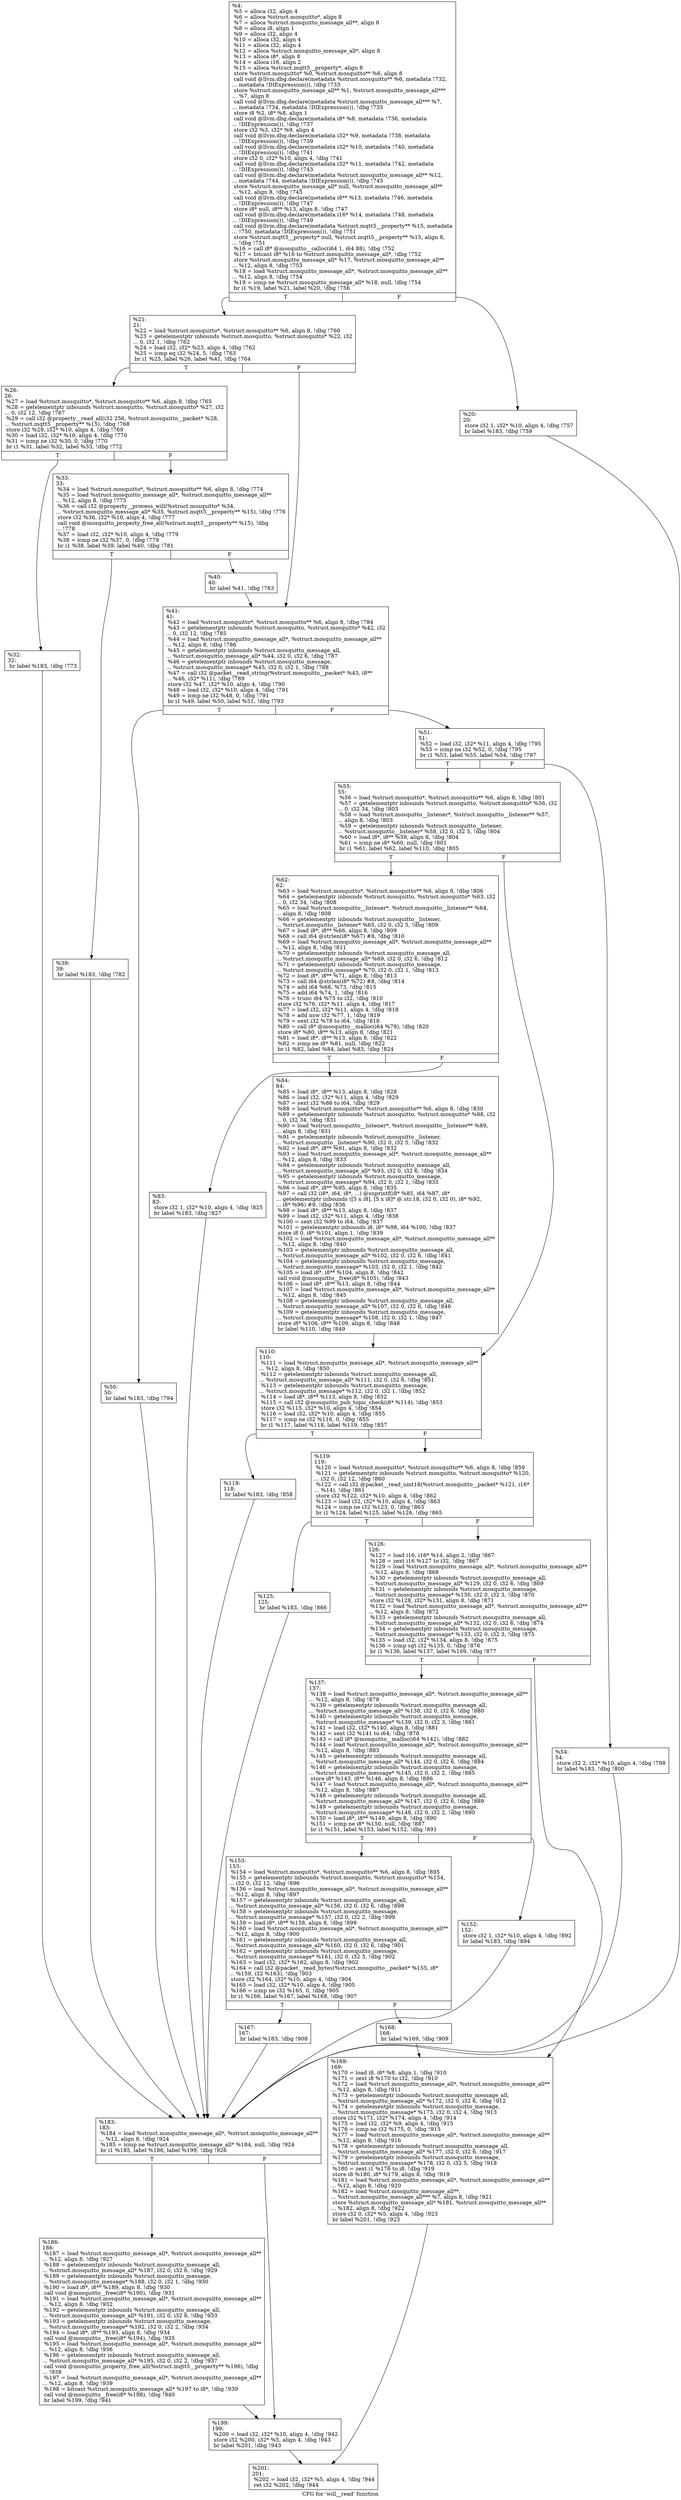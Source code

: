 digraph "CFG for 'will__read' function" {
	label="CFG for 'will__read' function";

	Node0x55c9d61fff30 [shape=record,label="{%4:\l  %5 = alloca i32, align 4\l  %6 = alloca %struct.mosquitto*, align 8\l  %7 = alloca %struct.mosquitto_message_all**, align 8\l  %8 = alloca i8, align 1\l  %9 = alloca i32, align 4\l  %10 = alloca i32, align 4\l  %11 = alloca i32, align 4\l  %12 = alloca %struct.mosquitto_message_all*, align 8\l  %13 = alloca i8*, align 8\l  %14 = alloca i16, align 2\l  %15 = alloca %struct.mqtt5__property*, align 8\l  store %struct.mosquitto* %0, %struct.mosquitto** %6, align 8\l  call void @llvm.dbg.declare(metadata %struct.mosquitto** %6, metadata !732,\l... metadata !DIExpression()), !dbg !733\l  store %struct.mosquitto_message_all** %1, %struct.mosquitto_message_all***\l... %7, align 8\l  call void @llvm.dbg.declare(metadata %struct.mosquitto_message_all*** %7,\l... metadata !734, metadata !DIExpression()), !dbg !735\l  store i8 %2, i8* %8, align 1\l  call void @llvm.dbg.declare(metadata i8* %8, metadata !736, metadata\l... !DIExpression()), !dbg !737\l  store i32 %3, i32* %9, align 4\l  call void @llvm.dbg.declare(metadata i32* %9, metadata !738, metadata\l... !DIExpression()), !dbg !739\l  call void @llvm.dbg.declare(metadata i32* %10, metadata !740, metadata\l... !DIExpression()), !dbg !741\l  store i32 0, i32* %10, align 4, !dbg !741\l  call void @llvm.dbg.declare(metadata i32* %11, metadata !742, metadata\l... !DIExpression()), !dbg !743\l  call void @llvm.dbg.declare(metadata %struct.mosquitto_message_all** %12,\l... metadata !744, metadata !DIExpression()), !dbg !745\l  store %struct.mosquitto_message_all* null, %struct.mosquitto_message_all**\l... %12, align 8, !dbg !745\l  call void @llvm.dbg.declare(metadata i8** %13, metadata !746, metadata\l... !DIExpression()), !dbg !747\l  store i8* null, i8** %13, align 8, !dbg !747\l  call void @llvm.dbg.declare(metadata i16* %14, metadata !748, metadata\l... !DIExpression()), !dbg !749\l  call void @llvm.dbg.declare(metadata %struct.mqtt5__property** %15, metadata\l... !750, metadata !DIExpression()), !dbg !751\l  store %struct.mqtt5__property* null, %struct.mqtt5__property** %15, align 8,\l... !dbg !751\l  %16 = call i8* @mosquitto__calloc(i64 1, i64 88), !dbg !752\l  %17 = bitcast i8* %16 to %struct.mosquitto_message_all*, !dbg !752\l  store %struct.mosquitto_message_all* %17, %struct.mosquitto_message_all**\l... %12, align 8, !dbg !753\l  %18 = load %struct.mosquitto_message_all*, %struct.mosquitto_message_all**\l... %12, align 8, !dbg !754\l  %19 = icmp ne %struct.mosquitto_message_all* %18, null, !dbg !754\l  br i1 %19, label %21, label %20, !dbg !756\l|{<s0>T|<s1>F}}"];
	Node0x55c9d61fff30:s0 -> Node0x55c9d6206190;
	Node0x55c9d61fff30:s1 -> Node0x55c9d6206220;
	Node0x55c9d6206220 [shape=record,label="{%20:\l20:                                               \l  store i32 1, i32* %10, align 4, !dbg !757\l  br label %183, !dbg !759\l}"];
	Node0x55c9d6206220 -> Node0x55c9d6206610;
	Node0x55c9d6206190 [shape=record,label="{%21:\l21:                                               \l  %22 = load %struct.mosquitto*, %struct.mosquitto** %6, align 8, !dbg !760\l  %23 = getelementptr inbounds %struct.mosquitto, %struct.mosquitto* %22, i32\l... 0, i32 1, !dbg !762\l  %24 = load i32, i32* %23, align 4, !dbg !762\l  %25 = icmp eq i32 %24, 5, !dbg !763\l  br i1 %25, label %26, label %41, !dbg !764\l|{<s0>T|<s1>F}}"];
	Node0x55c9d6206190:s0 -> Node0x55c9d62073d0;
	Node0x55c9d6206190:s1 -> Node0x55c9d6207460;
	Node0x55c9d62073d0 [shape=record,label="{%26:\l26:                                               \l  %27 = load %struct.mosquitto*, %struct.mosquitto** %6, align 8, !dbg !765\l  %28 = getelementptr inbounds %struct.mosquitto, %struct.mosquitto* %27, i32\l... 0, i32 12, !dbg !767\l  %29 = call i32 @property__read_all(i32 256, %struct.mosquitto__packet* %28,\l... %struct.mqtt5__property** %15), !dbg !768\l  store i32 %29, i32* %10, align 4, !dbg !769\l  %30 = load i32, i32* %10, align 4, !dbg !770\l  %31 = icmp ne i32 %30, 0, !dbg !770\l  br i1 %31, label %32, label %33, !dbg !772\l|{<s0>T|<s1>F}}"];
	Node0x55c9d62073d0:s0 -> Node0x55c9d62086b0;
	Node0x55c9d62073d0:s1 -> Node0x55c9d6208740;
	Node0x55c9d62086b0 [shape=record,label="{%32:\l32:                                               \l  br label %183, !dbg !773\l}"];
	Node0x55c9d62086b0 -> Node0x55c9d6206610;
	Node0x55c9d6208740 [shape=record,label="{%33:\l33:                                               \l  %34 = load %struct.mosquitto*, %struct.mosquitto** %6, align 8, !dbg !774\l  %35 = load %struct.mosquitto_message_all*, %struct.mosquitto_message_all**\l... %12, align 8, !dbg !775\l  %36 = call i32 @property__process_will(%struct.mosquitto* %34,\l... %struct.mosquitto_message_all* %35, %struct.mqtt5__property** %15), !dbg !776\l  store i32 %36, i32* %10, align 4, !dbg !777\l  call void @mosquitto_property_free_all(%struct.mqtt5__property** %15), !dbg\l... !778\l  %37 = load i32, i32* %10, align 4, !dbg !779\l  %38 = icmp ne i32 %37, 0, !dbg !779\l  br i1 %38, label %39, label %40, !dbg !781\l|{<s0>T|<s1>F}}"];
	Node0x55c9d6208740:s0 -> Node0x55c9d6209da0;
	Node0x55c9d6208740:s1 -> Node0x55c9d6209e30;
	Node0x55c9d6209da0 [shape=record,label="{%39:\l39:                                               \l  br label %183, !dbg !782\l}"];
	Node0x55c9d6209da0 -> Node0x55c9d6206610;
	Node0x55c9d6209e30 [shape=record,label="{%40:\l40:                                               \l  br label %41, !dbg !783\l}"];
	Node0x55c9d6209e30 -> Node0x55c9d6207460;
	Node0x55c9d6207460 [shape=record,label="{%41:\l41:                                               \l  %42 = load %struct.mosquitto*, %struct.mosquitto** %6, align 8, !dbg !784\l  %43 = getelementptr inbounds %struct.mosquitto, %struct.mosquitto* %42, i32\l... 0, i32 12, !dbg !785\l  %44 = load %struct.mosquitto_message_all*, %struct.mosquitto_message_all**\l... %12, align 8, !dbg !786\l  %45 = getelementptr inbounds %struct.mosquitto_message_all,\l... %struct.mosquitto_message_all* %44, i32 0, i32 6, !dbg !787\l  %46 = getelementptr inbounds %struct.mosquitto_message,\l... %struct.mosquitto_message* %45, i32 0, i32 1, !dbg !788\l  %47 = call i32 @packet__read_string(%struct.mosquitto__packet* %43, i8**\l... %46, i32* %11), !dbg !789\l  store i32 %47, i32* %10, align 4, !dbg !790\l  %48 = load i32, i32* %10, align 4, !dbg !791\l  %49 = icmp ne i32 %48, 0, !dbg !791\l  br i1 %49, label %50, label %51, !dbg !793\l|{<s0>T|<s1>F}}"];
	Node0x55c9d6207460:s0 -> Node0x55c9d620b890;
	Node0x55c9d6207460:s1 -> Node0x55c9d620b920;
	Node0x55c9d620b890 [shape=record,label="{%50:\l50:                                               \l  br label %183, !dbg !794\l}"];
	Node0x55c9d620b890 -> Node0x55c9d6206610;
	Node0x55c9d620b920 [shape=record,label="{%51:\l51:                                               \l  %52 = load i32, i32* %11, align 4, !dbg !795\l  %53 = icmp ne i32 %52, 0, !dbg !795\l  br i1 %53, label %55, label %54, !dbg !797\l|{<s0>T|<s1>F}}"];
	Node0x55c9d620b920:s0 -> Node0x55c9d620c4f0;
	Node0x55c9d620b920:s1 -> Node0x55c9d620c580;
	Node0x55c9d620c580 [shape=record,label="{%54:\l54:                                               \l  store i32 2, i32* %10, align 4, !dbg !798\l  br label %183, !dbg !800\l}"];
	Node0x55c9d620c580 -> Node0x55c9d6206610;
	Node0x55c9d620c4f0 [shape=record,label="{%55:\l55:                                               \l  %56 = load %struct.mosquitto*, %struct.mosquitto** %6, align 8, !dbg !801\l  %57 = getelementptr inbounds %struct.mosquitto, %struct.mosquitto* %56, i32\l... 0, i32 34, !dbg !803\l  %58 = load %struct.mosquitto__listener*, %struct.mosquitto__listener** %57,\l... align 8, !dbg !803\l  %59 = getelementptr inbounds %struct.mosquitto__listener,\l... %struct.mosquitto__listener* %58, i32 0, i32 5, !dbg !804\l  %60 = load i8*, i8** %59, align 8, !dbg !804\l  %61 = icmp ne i8* %60, null, !dbg !801\l  br i1 %61, label %62, label %110, !dbg !805\l|{<s0>T|<s1>F}}"];
	Node0x55c9d620c4f0:s0 -> Node0x55c9d620e3f0;
	Node0x55c9d620c4f0:s1 -> Node0x55c9d620e480;
	Node0x55c9d620e3f0 [shape=record,label="{%62:\l62:                                               \l  %63 = load %struct.mosquitto*, %struct.mosquitto** %6, align 8, !dbg !806\l  %64 = getelementptr inbounds %struct.mosquitto, %struct.mosquitto* %63, i32\l... 0, i32 34, !dbg !808\l  %65 = load %struct.mosquitto__listener*, %struct.mosquitto__listener** %64,\l... align 8, !dbg !808\l  %66 = getelementptr inbounds %struct.mosquitto__listener,\l... %struct.mosquitto__listener* %65, i32 0, i32 5, !dbg !809\l  %67 = load i8*, i8** %66, align 8, !dbg !809\l  %68 = call i64 @strlen(i8* %67) #8, !dbg !810\l  %69 = load %struct.mosquitto_message_all*, %struct.mosquitto_message_all**\l... %12, align 8, !dbg !811\l  %70 = getelementptr inbounds %struct.mosquitto_message_all,\l... %struct.mosquitto_message_all* %69, i32 0, i32 6, !dbg !812\l  %71 = getelementptr inbounds %struct.mosquitto_message,\l... %struct.mosquitto_message* %70, i32 0, i32 1, !dbg !813\l  %72 = load i8*, i8** %71, align 8, !dbg !813\l  %73 = call i64 @strlen(i8* %72) #8, !dbg !814\l  %74 = add i64 %68, %73, !dbg !815\l  %75 = add i64 %74, 1, !dbg !816\l  %76 = trunc i64 %75 to i32, !dbg !810\l  store i32 %76, i32* %11, align 4, !dbg !817\l  %77 = load i32, i32* %11, align 4, !dbg !818\l  %78 = add nsw i32 %77, 1, !dbg !819\l  %79 = sext i32 %78 to i64, !dbg !818\l  %80 = call i8* @mosquitto__malloc(i64 %79), !dbg !820\l  store i8* %80, i8** %13, align 8, !dbg !821\l  %81 = load i8*, i8** %13, align 8, !dbg !822\l  %82 = icmp ne i8* %81, null, !dbg !822\l  br i1 %82, label %84, label %83, !dbg !824\l|{<s0>T|<s1>F}}"];
	Node0x55c9d620e3f0:s0 -> Node0x55c9d6212b70;
	Node0x55c9d620e3f0:s1 -> Node0x55c9d6212c00;
	Node0x55c9d6212c00 [shape=record,label="{%83:\l83:                                               \l  store i32 1, i32* %10, align 4, !dbg !825\l  br label %183, !dbg !827\l}"];
	Node0x55c9d6212c00 -> Node0x55c9d6206610;
	Node0x55c9d6212b70 [shape=record,label="{%84:\l84:                                               \l  %85 = load i8*, i8** %13, align 8, !dbg !828\l  %86 = load i32, i32* %11, align 4, !dbg !829\l  %87 = sext i32 %86 to i64, !dbg !829\l  %88 = load %struct.mosquitto*, %struct.mosquitto** %6, align 8, !dbg !830\l  %89 = getelementptr inbounds %struct.mosquitto, %struct.mosquitto* %88, i32\l... 0, i32 34, !dbg !831\l  %90 = load %struct.mosquitto__listener*, %struct.mosquitto__listener** %89,\l... align 8, !dbg !831\l  %91 = getelementptr inbounds %struct.mosquitto__listener,\l... %struct.mosquitto__listener* %90, i32 0, i32 5, !dbg !832\l  %92 = load i8*, i8** %91, align 8, !dbg !832\l  %93 = load %struct.mosquitto_message_all*, %struct.mosquitto_message_all**\l... %12, align 8, !dbg !833\l  %94 = getelementptr inbounds %struct.mosquitto_message_all,\l... %struct.mosquitto_message_all* %93, i32 0, i32 6, !dbg !834\l  %95 = getelementptr inbounds %struct.mosquitto_message,\l... %struct.mosquitto_message* %94, i32 0, i32 1, !dbg !835\l  %96 = load i8*, i8** %95, align 8, !dbg !835\l  %97 = call i32 (i8*, i64, i8*, ...) @snprintf(i8* %85, i64 %87, i8*\l... getelementptr inbounds ([5 x i8], [5 x i8]* @.str.18, i32 0, i32 0), i8* %92,\l... i8* %96) #9, !dbg !836\l  %98 = load i8*, i8** %13, align 8, !dbg !837\l  %99 = load i32, i32* %11, align 4, !dbg !838\l  %100 = sext i32 %99 to i64, !dbg !837\l  %101 = getelementptr inbounds i8, i8* %98, i64 %100, !dbg !837\l  store i8 0, i8* %101, align 1, !dbg !839\l  %102 = load %struct.mosquitto_message_all*, %struct.mosquitto_message_all**\l... %12, align 8, !dbg !840\l  %103 = getelementptr inbounds %struct.mosquitto_message_all,\l... %struct.mosquitto_message_all* %102, i32 0, i32 6, !dbg !841\l  %104 = getelementptr inbounds %struct.mosquitto_message,\l... %struct.mosquitto_message* %103, i32 0, i32 1, !dbg !842\l  %105 = load i8*, i8** %104, align 8, !dbg !842\l  call void @mosquitto__free(i8* %105), !dbg !843\l  %106 = load i8*, i8** %13, align 8, !dbg !844\l  %107 = load %struct.mosquitto_message_all*, %struct.mosquitto_message_all**\l... %12, align 8, !dbg !845\l  %108 = getelementptr inbounds %struct.mosquitto_message_all,\l... %struct.mosquitto_message_all* %107, i32 0, i32 6, !dbg !846\l  %109 = getelementptr inbounds %struct.mosquitto_message,\l... %struct.mosquitto_message* %108, i32 0, i32 1, !dbg !847\l  store i8* %106, i8** %109, align 8, !dbg !848\l  br label %110, !dbg !849\l}"];
	Node0x55c9d6212b70 -> Node0x55c9d620e480;
	Node0x55c9d620e480 [shape=record,label="{%110:\l110:                                              \l  %111 = load %struct.mosquitto_message_all*, %struct.mosquitto_message_all**\l... %12, align 8, !dbg !850\l  %112 = getelementptr inbounds %struct.mosquitto_message_all,\l... %struct.mosquitto_message_all* %111, i32 0, i32 6, !dbg !851\l  %113 = getelementptr inbounds %struct.mosquitto_message,\l... %struct.mosquitto_message* %112, i32 0, i32 1, !dbg !852\l  %114 = load i8*, i8** %113, align 8, !dbg !852\l  %115 = call i32 @mosquitto_pub_topic_check(i8* %114), !dbg !853\l  store i32 %115, i32* %10, align 4, !dbg !854\l  %116 = load i32, i32* %10, align 4, !dbg !855\l  %117 = icmp ne i32 %116, 0, !dbg !855\l  br i1 %117, label %118, label %119, !dbg !857\l|{<s0>T|<s1>F}}"];
	Node0x55c9d620e480:s0 -> Node0x55c9d6219b70;
	Node0x55c9d620e480:s1 -> Node0x55c9d6219c00;
	Node0x55c9d6219b70 [shape=record,label="{%118:\l118:                                              \l  br label %183, !dbg !858\l}"];
	Node0x55c9d6219b70 -> Node0x55c9d6206610;
	Node0x55c9d6219c00 [shape=record,label="{%119:\l119:                                              \l  %120 = load %struct.mosquitto*, %struct.mosquitto** %6, align 8, !dbg !859\l  %121 = getelementptr inbounds %struct.mosquitto, %struct.mosquitto* %120,\l... i32 0, i32 12, !dbg !860\l  %122 = call i32 @packet__read_uint16(%struct.mosquitto__packet* %121, i16*\l... %14), !dbg !861\l  store i32 %122, i32* %10, align 4, !dbg !862\l  %123 = load i32, i32* %10, align 4, !dbg !863\l  %124 = icmp ne i32 %123, 0, !dbg !863\l  br i1 %124, label %125, label %126, !dbg !865\l|{<s0>T|<s1>F}}"];
	Node0x55c9d6219c00:s0 -> Node0x55c9d621af90;
	Node0x55c9d6219c00:s1 -> Node0x55c9d621b020;
	Node0x55c9d621af90 [shape=record,label="{%125:\l125:                                              \l  br label %183, !dbg !866\l}"];
	Node0x55c9d621af90 -> Node0x55c9d6206610;
	Node0x55c9d621b020 [shape=record,label="{%126:\l126:                                              \l  %127 = load i16, i16* %14, align 2, !dbg !867\l  %128 = zext i16 %127 to i32, !dbg !867\l  %129 = load %struct.mosquitto_message_all*, %struct.mosquitto_message_all**\l... %12, align 8, !dbg !868\l  %130 = getelementptr inbounds %struct.mosquitto_message_all,\l... %struct.mosquitto_message_all* %129, i32 0, i32 6, !dbg !869\l  %131 = getelementptr inbounds %struct.mosquitto_message,\l... %struct.mosquitto_message* %130, i32 0, i32 3, !dbg !870\l  store i32 %128, i32* %131, align 8, !dbg !871\l  %132 = load %struct.mosquitto_message_all*, %struct.mosquitto_message_all**\l... %12, align 8, !dbg !872\l  %133 = getelementptr inbounds %struct.mosquitto_message_all,\l... %struct.mosquitto_message_all* %132, i32 0, i32 6, !dbg !874\l  %134 = getelementptr inbounds %struct.mosquitto_message,\l... %struct.mosquitto_message* %133, i32 0, i32 3, !dbg !875\l  %135 = load i32, i32* %134, align 8, !dbg !875\l  %136 = icmp sgt i32 %135, 0, !dbg !876\l  br i1 %136, label %137, label %169, !dbg !877\l|{<s0>T|<s1>F}}"];
	Node0x55c9d621b020:s0 -> Node0x55c9d621d8e0;
	Node0x55c9d621b020:s1 -> Node0x55c9d621d970;
	Node0x55c9d621d8e0 [shape=record,label="{%137:\l137:                                              \l  %138 = load %struct.mosquitto_message_all*, %struct.mosquitto_message_all**\l... %12, align 8, !dbg !878\l  %139 = getelementptr inbounds %struct.mosquitto_message_all,\l... %struct.mosquitto_message_all* %138, i32 0, i32 6, !dbg !880\l  %140 = getelementptr inbounds %struct.mosquitto_message,\l... %struct.mosquitto_message* %139, i32 0, i32 3, !dbg !881\l  %141 = load i32, i32* %140, align 8, !dbg !881\l  %142 = sext i32 %141 to i64, !dbg !878\l  %143 = call i8* @mosquitto__malloc(i64 %142), !dbg !882\l  %144 = load %struct.mosquitto_message_all*, %struct.mosquitto_message_all**\l... %12, align 8, !dbg !883\l  %145 = getelementptr inbounds %struct.mosquitto_message_all,\l... %struct.mosquitto_message_all* %144, i32 0, i32 6, !dbg !884\l  %146 = getelementptr inbounds %struct.mosquitto_message,\l... %struct.mosquitto_message* %145, i32 0, i32 2, !dbg !885\l  store i8* %143, i8** %146, align 8, !dbg !886\l  %147 = load %struct.mosquitto_message_all*, %struct.mosquitto_message_all**\l... %12, align 8, !dbg !887\l  %148 = getelementptr inbounds %struct.mosquitto_message_all,\l... %struct.mosquitto_message_all* %147, i32 0, i32 6, !dbg !889\l  %149 = getelementptr inbounds %struct.mosquitto_message,\l... %struct.mosquitto_message* %148, i32 0, i32 2, !dbg !890\l  %150 = load i8*, i8** %149, align 8, !dbg !890\l  %151 = icmp ne i8* %150, null, !dbg !887\l  br i1 %151, label %153, label %152, !dbg !891\l|{<s0>T|<s1>F}}"];
	Node0x55c9d621d8e0:s0 -> Node0x55c9d6220a20;
	Node0x55c9d621d8e0:s1 -> Node0x55c9d6220ab0;
	Node0x55c9d6220ab0 [shape=record,label="{%152:\l152:                                              \l  store i32 1, i32* %10, align 4, !dbg !892\l  br label %183, !dbg !894\l}"];
	Node0x55c9d6220ab0 -> Node0x55c9d6206610;
	Node0x55c9d6220a20 [shape=record,label="{%153:\l153:                                              \l  %154 = load %struct.mosquitto*, %struct.mosquitto** %6, align 8, !dbg !895\l  %155 = getelementptr inbounds %struct.mosquitto, %struct.mosquitto* %154,\l... i32 0, i32 12, !dbg !896\l  %156 = load %struct.mosquitto_message_all*, %struct.mosquitto_message_all**\l... %12, align 8, !dbg !897\l  %157 = getelementptr inbounds %struct.mosquitto_message_all,\l... %struct.mosquitto_message_all* %156, i32 0, i32 6, !dbg !898\l  %158 = getelementptr inbounds %struct.mosquitto_message,\l... %struct.mosquitto_message* %157, i32 0, i32 2, !dbg !899\l  %159 = load i8*, i8** %158, align 8, !dbg !899\l  %160 = load %struct.mosquitto_message_all*, %struct.mosquitto_message_all**\l... %12, align 8, !dbg !900\l  %161 = getelementptr inbounds %struct.mosquitto_message_all,\l... %struct.mosquitto_message_all* %160, i32 0, i32 6, !dbg !901\l  %162 = getelementptr inbounds %struct.mosquitto_message,\l... %struct.mosquitto_message* %161, i32 0, i32 3, !dbg !902\l  %163 = load i32, i32* %162, align 8, !dbg !902\l  %164 = call i32 @packet__read_bytes(%struct.mosquitto__packet* %155, i8*\l... %159, i32 %163), !dbg !903\l  store i32 %164, i32* %10, align 4, !dbg !904\l  %165 = load i32, i32* %10, align 4, !dbg !905\l  %166 = icmp ne i32 %165, 0, !dbg !905\l  br i1 %166, label %167, label %168, !dbg !907\l|{<s0>T|<s1>F}}"];
	Node0x55c9d6220a20:s0 -> Node0x55c9d62237f0;
	Node0x55c9d6220a20:s1 -> Node0x55c9d6223880;
	Node0x55c9d62237f0 [shape=record,label="{%167:\l167:                                              \l  br label %183, !dbg !908\l}"];
	Node0x55c9d62237f0 -> Node0x55c9d6206610;
	Node0x55c9d6223880 [shape=record,label="{%168:\l168:                                              \l  br label %169, !dbg !909\l}"];
	Node0x55c9d6223880 -> Node0x55c9d621d970;
	Node0x55c9d621d970 [shape=record,label="{%169:\l169:                                              \l  %170 = load i8, i8* %8, align 1, !dbg !910\l  %171 = zext i8 %170 to i32, !dbg !910\l  %172 = load %struct.mosquitto_message_all*, %struct.mosquitto_message_all**\l... %12, align 8, !dbg !911\l  %173 = getelementptr inbounds %struct.mosquitto_message_all,\l... %struct.mosquitto_message_all* %172, i32 0, i32 6, !dbg !912\l  %174 = getelementptr inbounds %struct.mosquitto_message,\l... %struct.mosquitto_message* %173, i32 0, i32 4, !dbg !913\l  store i32 %171, i32* %174, align 4, !dbg !914\l  %175 = load i32, i32* %9, align 4, !dbg !915\l  %176 = icmp ne i32 %175, 0, !dbg !915\l  %177 = load %struct.mosquitto_message_all*, %struct.mosquitto_message_all**\l... %12, align 8, !dbg !916\l  %178 = getelementptr inbounds %struct.mosquitto_message_all,\l... %struct.mosquitto_message_all* %177, i32 0, i32 6, !dbg !917\l  %179 = getelementptr inbounds %struct.mosquitto_message,\l... %struct.mosquitto_message* %178, i32 0, i32 5, !dbg !918\l  %180 = zext i1 %176 to i8, !dbg !919\l  store i8 %180, i8* %179, align 8, !dbg !919\l  %181 = load %struct.mosquitto_message_all*, %struct.mosquitto_message_all**\l... %12, align 8, !dbg !920\l  %182 = load %struct.mosquitto_message_all**,\l... %struct.mosquitto_message_all*** %7, align 8, !dbg !921\l  store %struct.mosquitto_message_all* %181, %struct.mosquitto_message_all**\l... %182, align 8, !dbg !922\l  store i32 0, i32* %5, align 4, !dbg !923\l  br label %201, !dbg !923\l}"];
	Node0x55c9d621d970 -> Node0x55c9d6226990;
	Node0x55c9d6206610 [shape=record,label="{%183:\l183:                                              \l  %184 = load %struct.mosquitto_message_all*, %struct.mosquitto_message_all**\l... %12, align 8, !dbg !924\l  %185 = icmp ne %struct.mosquitto_message_all* %184, null, !dbg !924\l  br i1 %185, label %186, label %199, !dbg !926\l|{<s0>T|<s1>F}}"];
	Node0x55c9d6206610:s0 -> Node0x55c9d62278a0;
	Node0x55c9d6206610:s1 -> Node0x55c9d6227930;
	Node0x55c9d62278a0 [shape=record,label="{%186:\l186:                                              \l  %187 = load %struct.mosquitto_message_all*, %struct.mosquitto_message_all**\l... %12, align 8, !dbg !927\l  %188 = getelementptr inbounds %struct.mosquitto_message_all,\l... %struct.mosquitto_message_all* %187, i32 0, i32 6, !dbg !929\l  %189 = getelementptr inbounds %struct.mosquitto_message,\l... %struct.mosquitto_message* %188, i32 0, i32 1, !dbg !930\l  %190 = load i8*, i8** %189, align 8, !dbg !930\l  call void @mosquitto__free(i8* %190), !dbg !931\l  %191 = load %struct.mosquitto_message_all*, %struct.mosquitto_message_all**\l... %12, align 8, !dbg !932\l  %192 = getelementptr inbounds %struct.mosquitto_message_all,\l... %struct.mosquitto_message_all* %191, i32 0, i32 6, !dbg !933\l  %193 = getelementptr inbounds %struct.mosquitto_message,\l... %struct.mosquitto_message* %192, i32 0, i32 2, !dbg !934\l  %194 = load i8*, i8** %193, align 8, !dbg !934\l  call void @mosquitto__free(i8* %194), !dbg !935\l  %195 = load %struct.mosquitto_message_all*, %struct.mosquitto_message_all**\l... %12, align 8, !dbg !936\l  %196 = getelementptr inbounds %struct.mosquitto_message_all,\l... %struct.mosquitto_message_all* %195, i32 0, i32 2, !dbg !937\l  call void @mosquitto_property_free_all(%struct.mqtt5__property** %196), !dbg\l... !938\l  %197 = load %struct.mosquitto_message_all*, %struct.mosquitto_message_all**\l... %12, align 8, !dbg !939\l  %198 = bitcast %struct.mosquitto_message_all* %197 to i8*, !dbg !939\l  call void @mosquitto__free(i8* %198), !dbg !940\l  br label %199, !dbg !941\l}"];
	Node0x55c9d62278a0 -> Node0x55c9d6227930;
	Node0x55c9d6227930 [shape=record,label="{%199:\l199:                                              \l  %200 = load i32, i32* %10, align 4, !dbg !942\l  store i32 %200, i32* %5, align 4, !dbg !943\l  br label %201, !dbg !943\l}"];
	Node0x55c9d6227930 -> Node0x55c9d6226990;
	Node0x55c9d6226990 [shape=record,label="{%201:\l201:                                              \l  %202 = load i32, i32* %5, align 4, !dbg !944\l  ret i32 %202, !dbg !944\l}"];
}
